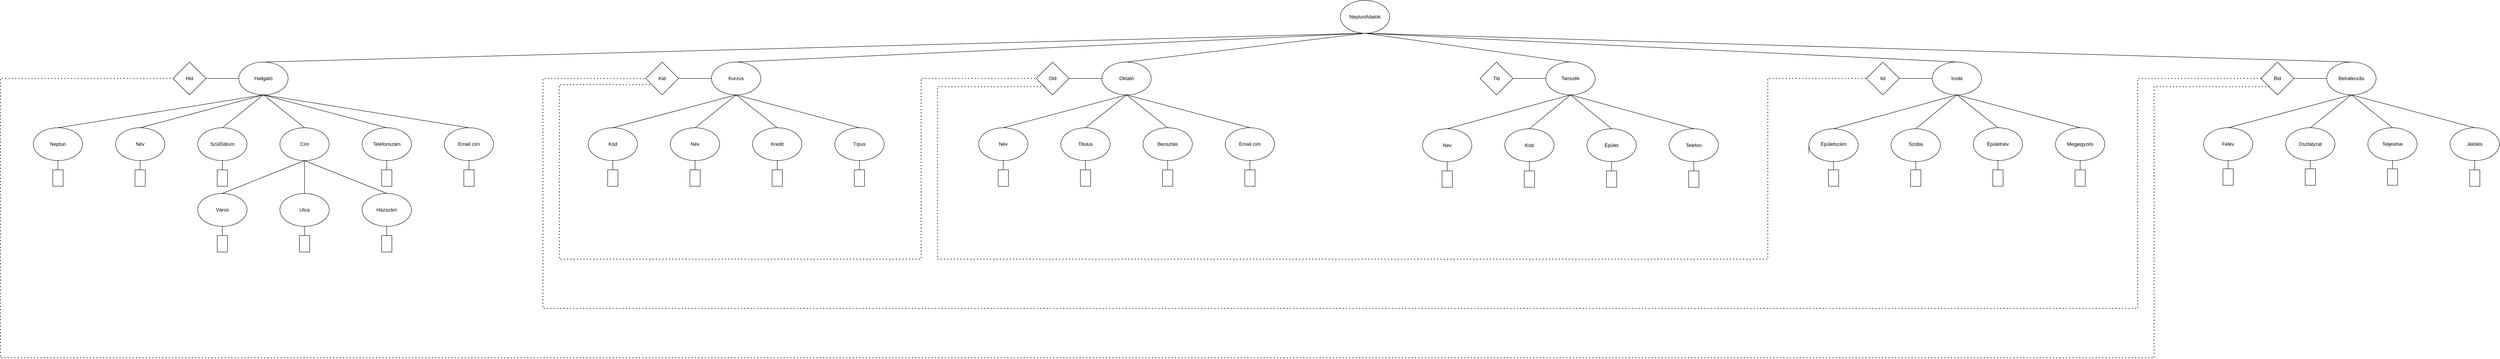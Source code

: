 <mxfile version="28.2.7">
  <diagram name="Page-1" id="n9HkPg0lMmvd1N4SvxGJ">
    <mxGraphModel grid="1" page="1" gridSize="10" guides="1" tooltips="1" connect="1" arrows="1" fold="1" pageScale="1" pageWidth="2336" pageHeight="1654" math="0" shadow="0">
      <root>
        <mxCell id="0" />
        <mxCell id="1" parent="0" />
        <mxCell id="YauAk74HaO36N5RV_OqA-1" value="" style="ellipse;whiteSpace=wrap;html=1;" vertex="1" parent="1">
          <mxGeometry x="660" y="10" width="120" height="80" as="geometry" />
        </mxCell>
        <mxCell id="YauAk74HaO36N5RV_OqA-2" value="NeptunAdatok" style="text;html=1;whiteSpace=wrap;strokeColor=none;fillColor=none;align=center;verticalAlign=middle;rounded=0;" vertex="1" parent="1">
          <mxGeometry x="690" y="35" width="60" height="30" as="geometry" />
        </mxCell>
        <mxCell id="YauAk74HaO36N5RV_OqA-3" value="" style="ellipse;whiteSpace=wrap;html=1;" vertex="1" parent="1">
          <mxGeometry x="-2020" y="160" width="120" height="80" as="geometry" />
        </mxCell>
        <mxCell id="YauAk74HaO36N5RV_OqA-4" value="Hallgató" style="text;html=1;whiteSpace=wrap;strokeColor=none;fillColor=none;align=center;verticalAlign=middle;rounded=0;" vertex="1" parent="1">
          <mxGeometry x="-1990" y="185" width="60" height="30" as="geometry" />
        </mxCell>
        <mxCell id="YauAk74HaO36N5RV_OqA-5" value="" style="ellipse;whiteSpace=wrap;html=1;" vertex="1" parent="1">
          <mxGeometry x="-2120" y="320" width="120" height="80" as="geometry" />
        </mxCell>
        <mxCell id="YauAk74HaO36N5RV_OqA-6" value="" style="ellipse;whiteSpace=wrap;html=1;" vertex="1" parent="1">
          <mxGeometry x="-1920" y="320" width="120" height="80" as="geometry" />
        </mxCell>
        <mxCell id="YauAk74HaO36N5RV_OqA-7" value="" style="ellipse;whiteSpace=wrap;html=1;" vertex="1" parent="1">
          <mxGeometry x="-1720" y="320" width="120" height="80" as="geometry" />
        </mxCell>
        <mxCell id="YauAk74HaO36N5RV_OqA-8" value="" style="ellipse;whiteSpace=wrap;html=1;" vertex="1" parent="1">
          <mxGeometry x="-1520" y="320" width="120" height="80" as="geometry" />
        </mxCell>
        <mxCell id="YauAk74HaO36N5RV_OqA-9" value="" style="ellipse;whiteSpace=wrap;html=1;" vertex="1" parent="1">
          <mxGeometry x="-2320" y="320" width="120" height="80" as="geometry" />
        </mxCell>
        <mxCell id="YauAk74HaO36N5RV_OqA-10" value="" style="ellipse;whiteSpace=wrap;html=1;" vertex="1" parent="1">
          <mxGeometry x="-2520" y="320" width="120" height="80" as="geometry" />
        </mxCell>
        <mxCell id="YauAk74HaO36N5RV_OqA-11" value="" style="rhombus;whiteSpace=wrap;html=1;" vertex="1" parent="1">
          <mxGeometry x="-2180" y="160" width="80" height="80" as="geometry" />
        </mxCell>
        <mxCell id="YauAk74HaO36N5RV_OqA-12" value="Hid" style="text;html=1;whiteSpace=wrap;strokeColor=none;fillColor=none;align=center;verticalAlign=middle;rounded=0;" vertex="1" parent="1">
          <mxGeometry x="-2170" y="185" width="60" height="30" as="geometry" />
        </mxCell>
        <mxCell id="YauAk74HaO36N5RV_OqA-13" value="Neptun" style="text;html=1;whiteSpace=wrap;strokeColor=none;fillColor=none;align=center;verticalAlign=middle;rounded=0;" vertex="1" parent="1">
          <mxGeometry x="-2490" y="345" width="60" height="30" as="geometry" />
        </mxCell>
        <mxCell id="YauAk74HaO36N5RV_OqA-14" value="Név" style="text;html=1;whiteSpace=wrap;strokeColor=none;fillColor=none;align=center;verticalAlign=middle;rounded=0;" vertex="1" parent="1">
          <mxGeometry x="-2290" y="345" width="60" height="30" as="geometry" />
        </mxCell>
        <mxCell id="YauAk74HaO36N5RV_OqA-15" value="SzülDátum" style="text;html=1;whiteSpace=wrap;strokeColor=none;fillColor=none;align=center;verticalAlign=middle;rounded=0;" vertex="1" parent="1">
          <mxGeometry x="-2090" y="345" width="60" height="30" as="geometry" />
        </mxCell>
        <mxCell id="YauAk74HaO36N5RV_OqA-16" value="Cím" style="text;html=1;whiteSpace=wrap;strokeColor=none;fillColor=none;align=center;verticalAlign=middle;rounded=0;" vertex="1" parent="1">
          <mxGeometry x="-1890" y="345" width="60" height="30" as="geometry" />
        </mxCell>
        <mxCell id="YauAk74HaO36N5RV_OqA-17" value="Telefonszám" style="text;html=1;whiteSpace=wrap;strokeColor=none;fillColor=none;align=center;verticalAlign=middle;rounded=0;" vertex="1" parent="1">
          <mxGeometry x="-1690" y="345" width="60" height="30" as="geometry" />
        </mxCell>
        <mxCell id="YauAk74HaO36N5RV_OqA-18" value="Email cím" style="text;html=1;whiteSpace=wrap;strokeColor=none;fillColor=none;align=center;verticalAlign=middle;rounded=0;" vertex="1" parent="1">
          <mxGeometry x="-1490" y="345" width="60" height="30" as="geometry" />
        </mxCell>
        <mxCell id="YauAk74HaO36N5RV_OqA-19" value="" style="endArrow=none;html=1;rounded=0;entryX=0;entryY=0.5;entryDx=0;entryDy=0;exitX=1;exitY=0.5;exitDx=0;exitDy=0;" edge="1" parent="1" source="YauAk74HaO36N5RV_OqA-11" target="YauAk74HaO36N5RV_OqA-3">
          <mxGeometry width="50" height="50" relative="1" as="geometry">
            <mxPoint x="-1910" y="390" as="sourcePoint" />
            <mxPoint x="-1860" y="340" as="targetPoint" />
          </mxGeometry>
        </mxCell>
        <mxCell id="YauAk74HaO36N5RV_OqA-20" value="" style="endArrow=none;html=1;rounded=0;entryX=0.5;entryY=1;entryDx=0;entryDy=0;exitX=0.5;exitY=0;exitDx=0;exitDy=0;" edge="1" parent="1" source="YauAk74HaO36N5RV_OqA-10" target="YauAk74HaO36N5RV_OqA-3">
          <mxGeometry width="50" height="50" relative="1" as="geometry">
            <mxPoint x="-1910" y="390" as="sourcePoint" />
            <mxPoint x="-1860" y="340" as="targetPoint" />
          </mxGeometry>
        </mxCell>
        <mxCell id="YauAk74HaO36N5RV_OqA-21" value="" style="endArrow=none;html=1;rounded=0;entryX=0.5;entryY=1;entryDx=0;entryDy=0;exitX=0.5;exitY=0;exitDx=0;exitDy=0;" edge="1" parent="1" source="YauAk74HaO36N5RV_OqA-9" target="YauAk74HaO36N5RV_OqA-3">
          <mxGeometry width="50" height="50" relative="1" as="geometry">
            <mxPoint x="-1910" y="390" as="sourcePoint" />
            <mxPoint x="-1860" y="340" as="targetPoint" />
          </mxGeometry>
        </mxCell>
        <mxCell id="YauAk74HaO36N5RV_OqA-22" value="" style="endArrow=none;html=1;rounded=0;exitX=0.5;exitY=0;exitDx=0;exitDy=0;" edge="1" parent="1" source="YauAk74HaO36N5RV_OqA-5">
          <mxGeometry width="50" height="50" relative="1" as="geometry">
            <mxPoint x="-1910" y="390" as="sourcePoint" />
            <mxPoint x="-1960" y="240" as="targetPoint" />
          </mxGeometry>
        </mxCell>
        <mxCell id="YauAk74HaO36N5RV_OqA-23" value="" style="endArrow=none;html=1;rounded=0;entryX=0.5;entryY=1;entryDx=0;entryDy=0;exitX=0.5;exitY=0;exitDx=0;exitDy=0;" edge="1" parent="1" source="YauAk74HaO36N5RV_OqA-6" target="YauAk74HaO36N5RV_OqA-3">
          <mxGeometry width="50" height="50" relative="1" as="geometry">
            <mxPoint x="-1910" y="390" as="sourcePoint" />
            <mxPoint x="-1860" y="340" as="targetPoint" />
          </mxGeometry>
        </mxCell>
        <mxCell id="YauAk74HaO36N5RV_OqA-24" value="" style="endArrow=none;html=1;rounded=0;entryX=0.5;entryY=1;entryDx=0;entryDy=0;exitX=0.5;exitY=0;exitDx=0;exitDy=0;" edge="1" parent="1" source="YauAk74HaO36N5RV_OqA-7" target="YauAk74HaO36N5RV_OqA-3">
          <mxGeometry width="50" height="50" relative="1" as="geometry">
            <mxPoint x="-1910" y="390" as="sourcePoint" />
            <mxPoint x="-1860" y="340" as="targetPoint" />
          </mxGeometry>
        </mxCell>
        <mxCell id="YauAk74HaO36N5RV_OqA-25" value="" style="endArrow=none;html=1;rounded=0;entryX=0.5;entryY=1;entryDx=0;entryDy=0;exitX=0.5;exitY=0;exitDx=0;exitDy=0;" edge="1" parent="1" source="YauAk74HaO36N5RV_OqA-8" target="YauAk74HaO36N5RV_OqA-3">
          <mxGeometry width="50" height="50" relative="1" as="geometry">
            <mxPoint x="-1910" y="390" as="sourcePoint" />
            <mxPoint x="-1860" y="340" as="targetPoint" />
          </mxGeometry>
        </mxCell>
        <mxCell id="YauAk74HaO36N5RV_OqA-26" value="" style="ellipse;whiteSpace=wrap;html=1;" vertex="1" parent="1">
          <mxGeometry x="-1920" y="480" width="120" height="80" as="geometry" />
        </mxCell>
        <mxCell id="YauAk74HaO36N5RV_OqA-27" value="" style="ellipse;whiteSpace=wrap;html=1;" vertex="1" parent="1">
          <mxGeometry x="-2120" y="480" width="120" height="80" as="geometry" />
        </mxCell>
        <mxCell id="YauAk74HaO36N5RV_OqA-28" value="" style="ellipse;whiteSpace=wrap;html=1;" vertex="1" parent="1">
          <mxGeometry x="-1720" y="480" width="120" height="80" as="geometry" />
        </mxCell>
        <mxCell id="YauAk74HaO36N5RV_OqA-29" value="Város" style="text;html=1;whiteSpace=wrap;strokeColor=none;fillColor=none;align=center;verticalAlign=middle;rounded=0;" vertex="1" parent="1">
          <mxGeometry x="-2090" y="505" width="60" height="30" as="geometry" />
        </mxCell>
        <mxCell id="YauAk74HaO36N5RV_OqA-30" value="Utca" style="text;html=1;whiteSpace=wrap;strokeColor=none;fillColor=none;align=center;verticalAlign=middle;rounded=0;" vertex="1" parent="1">
          <mxGeometry x="-1890" y="505" width="60" height="30" as="geometry" />
        </mxCell>
        <mxCell id="YauAk74HaO36N5RV_OqA-31" value="Házszám" style="text;html=1;whiteSpace=wrap;strokeColor=none;fillColor=none;align=center;verticalAlign=middle;rounded=0;" vertex="1" parent="1">
          <mxGeometry x="-1690" y="505" width="60" height="30" as="geometry" />
        </mxCell>
        <mxCell id="YauAk74HaO36N5RV_OqA-32" value="" style="endArrow=none;html=1;rounded=0;entryX=0.5;entryY=1;entryDx=0;entryDy=0;exitX=0.5;exitY=0;exitDx=0;exitDy=0;" edge="1" parent="1" source="YauAk74HaO36N5RV_OqA-27" target="YauAk74HaO36N5RV_OqA-6">
          <mxGeometry width="50" height="50" relative="1" as="geometry">
            <mxPoint x="-1910" y="510" as="sourcePoint" />
            <mxPoint x="-1860" y="460" as="targetPoint" />
          </mxGeometry>
        </mxCell>
        <mxCell id="YauAk74HaO36N5RV_OqA-34" value="" style="endArrow=none;html=1;rounded=0;entryX=0.5;entryY=1;entryDx=0;entryDy=0;exitX=0.5;exitY=0;exitDx=0;exitDy=0;" edge="1" parent="1" source="YauAk74HaO36N5RV_OqA-26" target="YauAk74HaO36N5RV_OqA-6">
          <mxGeometry width="50" height="50" relative="1" as="geometry">
            <mxPoint x="-1910" y="510" as="sourcePoint" />
            <mxPoint x="-1860" y="460" as="targetPoint" />
          </mxGeometry>
        </mxCell>
        <mxCell id="YauAk74HaO36N5RV_OqA-35" value="" style="endArrow=none;html=1;rounded=0;entryX=0.5;entryY=1;entryDx=0;entryDy=0;exitX=0.5;exitY=0;exitDx=0;exitDy=0;" edge="1" parent="1" source="YauAk74HaO36N5RV_OqA-28" target="YauAk74HaO36N5RV_OqA-6">
          <mxGeometry width="50" height="50" relative="1" as="geometry">
            <mxPoint x="-1910" y="510" as="sourcePoint" />
            <mxPoint x="-1860" y="460" as="targetPoint" />
          </mxGeometry>
        </mxCell>
        <mxCell id="YauAk74HaO36N5RV_OqA-36" value="" style="ellipse;whiteSpace=wrap;html=1;" vertex="1" parent="1">
          <mxGeometry x="-870" y="160" width="120" height="80" as="geometry" />
        </mxCell>
        <mxCell id="YauAk74HaO36N5RV_OqA-37" value="Kurzus" style="text;html=1;whiteSpace=wrap;strokeColor=none;fillColor=none;align=center;verticalAlign=middle;rounded=0;" vertex="1" parent="1">
          <mxGeometry x="-840" y="185" width="60" height="30" as="geometry" />
        </mxCell>
        <mxCell id="YauAk74HaO36N5RV_OqA-38" value="" style="ellipse;whiteSpace=wrap;html=1;" vertex="1" parent="1">
          <mxGeometry x="-770" y="320" width="120" height="80" as="geometry" />
        </mxCell>
        <mxCell id="YauAk74HaO36N5RV_OqA-39" value="" style="ellipse;whiteSpace=wrap;html=1;" vertex="1" parent="1">
          <mxGeometry x="-970" y="320" width="120" height="80" as="geometry" />
        </mxCell>
        <mxCell id="YauAk74HaO36N5RV_OqA-40" value="" style="ellipse;whiteSpace=wrap;html=1;" vertex="1" parent="1">
          <mxGeometry x="-570" y="320" width="120" height="80" as="geometry" />
        </mxCell>
        <mxCell id="YauAk74HaO36N5RV_OqA-41" value="" style="ellipse;whiteSpace=wrap;html=1;" vertex="1" parent="1">
          <mxGeometry x="-1170" y="320" width="120" height="80" as="geometry" />
        </mxCell>
        <mxCell id="YauAk74HaO36N5RV_OqA-43" value="" style="rhombus;whiteSpace=wrap;html=1;" vertex="1" parent="1">
          <mxGeometry x="-1030" y="160" width="80" height="80" as="geometry" />
        </mxCell>
        <mxCell id="YauAk74HaO36N5RV_OqA-44" value="Kid" style="text;html=1;whiteSpace=wrap;strokeColor=none;fillColor=none;align=center;verticalAlign=middle;rounded=0;" vertex="1" parent="1">
          <mxGeometry x="-1020" y="185" width="60" height="30" as="geometry" />
        </mxCell>
        <mxCell id="YauAk74HaO36N5RV_OqA-45" value="Kód" style="text;html=1;whiteSpace=wrap;strokeColor=none;fillColor=none;align=center;verticalAlign=middle;rounded=0;" vertex="1" parent="1">
          <mxGeometry x="-1140" y="345" width="60" height="30" as="geometry" />
        </mxCell>
        <mxCell id="YauAk74HaO36N5RV_OqA-46" value="Név" style="text;html=1;whiteSpace=wrap;strokeColor=none;fillColor=none;align=center;verticalAlign=middle;rounded=0;" vertex="1" parent="1">
          <mxGeometry x="-940" y="345" width="60" height="30" as="geometry" />
        </mxCell>
        <mxCell id="YauAk74HaO36N5RV_OqA-47" value="Kredit" style="text;html=1;whiteSpace=wrap;strokeColor=none;fillColor=none;align=center;verticalAlign=middle;rounded=0;" vertex="1" parent="1">
          <mxGeometry x="-740" y="345" width="60" height="30" as="geometry" />
        </mxCell>
        <mxCell id="YauAk74HaO36N5RV_OqA-48" value="Típus" style="text;html=1;whiteSpace=wrap;strokeColor=none;fillColor=none;align=center;verticalAlign=middle;rounded=0;" vertex="1" parent="1">
          <mxGeometry x="-540" y="345" width="60" height="30" as="geometry" />
        </mxCell>
        <mxCell id="YauAk74HaO36N5RV_OqA-49" value="" style="endArrow=none;html=1;rounded=0;entryX=0;entryY=0.5;entryDx=0;entryDy=0;exitX=1;exitY=0.5;exitDx=0;exitDy=0;" edge="1" parent="1" source="YauAk74HaO36N5RV_OqA-43" target="YauAk74HaO36N5RV_OqA-36">
          <mxGeometry width="50" height="50" relative="1" as="geometry">
            <mxPoint x="-760" y="510" as="sourcePoint" />
            <mxPoint x="-710" y="460" as="targetPoint" />
          </mxGeometry>
        </mxCell>
        <mxCell id="YauAk74HaO36N5RV_OqA-50" value="" style="endArrow=none;html=1;rounded=0;entryX=0.5;entryY=1;entryDx=0;entryDy=0;exitX=0.5;exitY=0;exitDx=0;exitDy=0;" edge="1" parent="1" source="YauAk74HaO36N5RV_OqA-41" target="YauAk74HaO36N5RV_OqA-36">
          <mxGeometry width="50" height="50" relative="1" as="geometry">
            <mxPoint x="-760" y="510" as="sourcePoint" />
            <mxPoint x="-710" y="460" as="targetPoint" />
          </mxGeometry>
        </mxCell>
        <mxCell id="YauAk74HaO36N5RV_OqA-51" value="" style="endArrow=none;html=1;rounded=0;entryX=0.5;entryY=1;entryDx=0;entryDy=0;exitX=0.5;exitY=0;exitDx=0;exitDy=0;" edge="1" parent="1" source="YauAk74HaO36N5RV_OqA-39" target="YauAk74HaO36N5RV_OqA-36">
          <mxGeometry width="50" height="50" relative="1" as="geometry">
            <mxPoint x="-760" y="510" as="sourcePoint" />
            <mxPoint x="-710" y="460" as="targetPoint" />
          </mxGeometry>
        </mxCell>
        <mxCell id="YauAk74HaO36N5RV_OqA-52" value="" style="endArrow=none;html=1;rounded=0;entryX=0.5;entryY=1;entryDx=0;entryDy=0;exitX=0.5;exitY=0;exitDx=0;exitDy=0;" edge="1" parent="1" source="YauAk74HaO36N5RV_OqA-38" target="YauAk74HaO36N5RV_OqA-36">
          <mxGeometry width="50" height="50" relative="1" as="geometry">
            <mxPoint x="-760" y="510" as="sourcePoint" />
            <mxPoint x="-710" y="460" as="targetPoint" />
          </mxGeometry>
        </mxCell>
        <mxCell id="YauAk74HaO36N5RV_OqA-53" value="" style="endArrow=none;html=1;rounded=0;entryX=0.5;entryY=1;entryDx=0;entryDy=0;exitX=0.5;exitY=0;exitDx=0;exitDy=0;" edge="1" parent="1" source="YauAk74HaO36N5RV_OqA-40" target="YauAk74HaO36N5RV_OqA-36">
          <mxGeometry width="50" height="50" relative="1" as="geometry">
            <mxPoint x="-760" y="510" as="sourcePoint" />
            <mxPoint x="-710" y="460" as="targetPoint" />
          </mxGeometry>
        </mxCell>
        <mxCell id="YauAk74HaO36N5RV_OqA-54" value="" style="ellipse;whiteSpace=wrap;html=1;" vertex="1" parent="1">
          <mxGeometry x="80" y="160" width="120" height="80" as="geometry" />
        </mxCell>
        <mxCell id="YauAk74HaO36N5RV_OqA-55" value="Oktató" style="text;html=1;whiteSpace=wrap;strokeColor=none;fillColor=none;align=center;verticalAlign=middle;rounded=0;" vertex="1" parent="1">
          <mxGeometry x="110" y="185" width="60" height="30" as="geometry" />
        </mxCell>
        <mxCell id="YauAk74HaO36N5RV_OqA-56" value="" style="ellipse;whiteSpace=wrap;html=1;" vertex="1" parent="1">
          <mxGeometry x="-20" y="320" width="120" height="80" as="geometry" />
        </mxCell>
        <mxCell id="YauAk74HaO36N5RV_OqA-57" value="" style="ellipse;whiteSpace=wrap;html=1;" vertex="1" parent="1">
          <mxGeometry x="180" y="320" width="120" height="80" as="geometry" />
        </mxCell>
        <mxCell id="YauAk74HaO36N5RV_OqA-58" value="" style="ellipse;whiteSpace=wrap;html=1;" vertex="1" parent="1">
          <mxGeometry x="-220" y="320" width="120" height="80" as="geometry" />
        </mxCell>
        <mxCell id="YauAk74HaO36N5RV_OqA-59" value="" style="ellipse;whiteSpace=wrap;html=1;" vertex="1" parent="1">
          <mxGeometry x="380" y="320" width="120" height="80" as="geometry" />
        </mxCell>
        <mxCell id="YauAk74HaO36N5RV_OqA-60" value="" style="rhombus;whiteSpace=wrap;html=1;" vertex="1" parent="1">
          <mxGeometry x="-80" y="160" width="80" height="80" as="geometry" />
        </mxCell>
        <mxCell id="YauAk74HaO36N5RV_OqA-61" value="Oid" style="text;html=1;whiteSpace=wrap;strokeColor=none;fillColor=none;align=center;verticalAlign=middle;rounded=0;" vertex="1" parent="1">
          <mxGeometry x="-70" y="185" width="60" height="30" as="geometry" />
        </mxCell>
        <mxCell id="YauAk74HaO36N5RV_OqA-62" value="Név" style="text;html=1;whiteSpace=wrap;strokeColor=none;fillColor=none;align=center;verticalAlign=middle;rounded=0;" vertex="1" parent="1">
          <mxGeometry x="-190" y="345" width="60" height="30" as="geometry" />
        </mxCell>
        <mxCell id="YauAk74HaO36N5RV_OqA-63" value="Titulus" style="text;html=1;whiteSpace=wrap;strokeColor=none;fillColor=none;align=center;verticalAlign=middle;rounded=0;" vertex="1" parent="1">
          <mxGeometry x="10" y="345" width="60" height="30" as="geometry" />
        </mxCell>
        <mxCell id="YauAk74HaO36N5RV_OqA-64" value="Beosztás" style="text;html=1;whiteSpace=wrap;strokeColor=none;fillColor=none;align=center;verticalAlign=middle;rounded=0;" vertex="1" parent="1">
          <mxGeometry x="210" y="345" width="60" height="30" as="geometry" />
        </mxCell>
        <mxCell id="YauAk74HaO36N5RV_OqA-65" value="Email cím" style="text;html=1;whiteSpace=wrap;strokeColor=none;fillColor=none;align=center;verticalAlign=middle;rounded=0;" vertex="1" parent="1">
          <mxGeometry x="410" y="345" width="60" height="30" as="geometry" />
        </mxCell>
        <mxCell id="YauAk74HaO36N5RV_OqA-67" value="" style="endArrow=none;html=1;rounded=0;entryX=0;entryY=0.5;entryDx=0;entryDy=0;exitX=1;exitY=0.5;exitDx=0;exitDy=0;" edge="1" parent="1" source="YauAk74HaO36N5RV_OqA-60" target="YauAk74HaO36N5RV_OqA-54">
          <mxGeometry width="50" height="50" relative="1" as="geometry">
            <mxPoint x="310" y="500" as="sourcePoint" />
            <mxPoint x="360" y="450" as="targetPoint" />
          </mxGeometry>
        </mxCell>
        <mxCell id="YauAk74HaO36N5RV_OqA-68" value="" style="endArrow=none;html=1;rounded=0;entryX=0.5;entryY=1;entryDx=0;entryDy=0;exitX=0.5;exitY=0;exitDx=0;exitDy=0;" edge="1" parent="1" source="YauAk74HaO36N5RV_OqA-58" target="YauAk74HaO36N5RV_OqA-54">
          <mxGeometry width="50" height="50" relative="1" as="geometry">
            <mxPoint x="310" y="500" as="sourcePoint" />
            <mxPoint x="360" y="450" as="targetPoint" />
          </mxGeometry>
        </mxCell>
        <mxCell id="YauAk74HaO36N5RV_OqA-69" value="" style="endArrow=none;html=1;rounded=0;entryX=0.5;entryY=1;entryDx=0;entryDy=0;exitX=0.5;exitY=0;exitDx=0;exitDy=0;" edge="1" parent="1" source="YauAk74HaO36N5RV_OqA-56" target="YauAk74HaO36N5RV_OqA-54">
          <mxGeometry width="50" height="50" relative="1" as="geometry">
            <mxPoint x="310" y="500" as="sourcePoint" />
            <mxPoint x="360" y="450" as="targetPoint" />
          </mxGeometry>
        </mxCell>
        <mxCell id="YauAk74HaO36N5RV_OqA-70" value="" style="endArrow=none;html=1;rounded=0;entryX=0.5;entryY=1;entryDx=0;entryDy=0;exitX=0.5;exitY=0;exitDx=0;exitDy=0;" edge="1" parent="1" source="YauAk74HaO36N5RV_OqA-57" target="YauAk74HaO36N5RV_OqA-54">
          <mxGeometry width="50" height="50" relative="1" as="geometry">
            <mxPoint x="310" y="500" as="sourcePoint" />
            <mxPoint x="360" y="450" as="targetPoint" />
          </mxGeometry>
        </mxCell>
        <mxCell id="YauAk74HaO36N5RV_OqA-71" value="" style="endArrow=none;html=1;rounded=0;exitX=0.5;exitY=0;exitDx=0;exitDy=0;" edge="1" parent="1" source="YauAk74HaO36N5RV_OqA-59">
          <mxGeometry width="50" height="50" relative="1" as="geometry">
            <mxPoint x="310" y="500" as="sourcePoint" />
            <mxPoint x="140" y="240" as="targetPoint" />
          </mxGeometry>
        </mxCell>
        <mxCell id="YauAk74HaO36N5RV_OqA-72" value="" style="rounded=0;whiteSpace=wrap;html=1;rotation=90;" vertex="1" parent="1">
          <mxGeometry x="-1680" y="430" width="40" height="25" as="geometry" />
        </mxCell>
        <mxCell id="YauAk74HaO36N5RV_OqA-73" value="" style="rounded=0;whiteSpace=wrap;html=1;rotation=90;" vertex="1" parent="1">
          <mxGeometry x="-2480" y="430" width="40" height="25" as="geometry" />
        </mxCell>
        <mxCell id="YauAk74HaO36N5RV_OqA-74" value="" style="rounded=0;whiteSpace=wrap;html=1;rotation=90;" vertex="1" parent="1">
          <mxGeometry x="-2280" y="430" width="40" height="25" as="geometry" />
        </mxCell>
        <mxCell id="YauAk74HaO36N5RV_OqA-75" value="" style="rounded=0;whiteSpace=wrap;html=1;rotation=90;" vertex="1" parent="1">
          <mxGeometry x="-2080" y="430" width="40" height="25" as="geometry" />
        </mxCell>
        <mxCell id="YauAk74HaO36N5RV_OqA-76" value="" style="rounded=0;whiteSpace=wrap;html=1;rotation=90;" vertex="1" parent="1">
          <mxGeometry x="-1480" y="430" width="40" height="25" as="geometry" />
        </mxCell>
        <mxCell id="YauAk74HaO36N5RV_OqA-77" value="" style="rounded=0;whiteSpace=wrap;html=1;rotation=90;" vertex="1" parent="1">
          <mxGeometry x="-2080" y="590" width="40" height="25" as="geometry" />
        </mxCell>
        <mxCell id="YauAk74HaO36N5RV_OqA-78" value="" style="rounded=0;whiteSpace=wrap;html=1;rotation=90;" vertex="1" parent="1">
          <mxGeometry x="-1880" y="590" width="40" height="25" as="geometry" />
        </mxCell>
        <mxCell id="YauAk74HaO36N5RV_OqA-79" value="" style="rounded=0;whiteSpace=wrap;html=1;rotation=90;" vertex="1" parent="1">
          <mxGeometry x="-1680" y="590" width="40" height="25" as="geometry" />
        </mxCell>
        <mxCell id="YauAk74HaO36N5RV_OqA-80" value="" style="endArrow=none;html=1;rounded=0;entryX=0.5;entryY=1;entryDx=0;entryDy=0;exitX=0;exitY=0.5;exitDx=0;exitDy=0;" edge="1" parent="1" source="YauAk74HaO36N5RV_OqA-73" target="YauAk74HaO36N5RV_OqA-10">
          <mxGeometry width="50" height="50" relative="1" as="geometry">
            <mxPoint x="-1970" y="580" as="sourcePoint" />
            <mxPoint x="-1920" y="530" as="targetPoint" />
          </mxGeometry>
        </mxCell>
        <mxCell id="YauAk74HaO36N5RV_OqA-81" value="" style="endArrow=none;html=1;rounded=0;entryX=0.5;entryY=1;entryDx=0;entryDy=0;exitX=0;exitY=0.5;exitDx=0;exitDy=0;" edge="1" parent="1" source="YauAk74HaO36N5RV_OqA-74" target="YauAk74HaO36N5RV_OqA-9">
          <mxGeometry width="50" height="50" relative="1" as="geometry">
            <mxPoint x="-1970" y="580" as="sourcePoint" />
            <mxPoint x="-1920" y="530" as="targetPoint" />
          </mxGeometry>
        </mxCell>
        <mxCell id="YauAk74HaO36N5RV_OqA-82" value="" style="endArrow=none;html=1;rounded=0;entryX=0.5;entryY=1;entryDx=0;entryDy=0;exitX=0;exitY=0.5;exitDx=0;exitDy=0;" edge="1" parent="1" source="YauAk74HaO36N5RV_OqA-75" target="YauAk74HaO36N5RV_OqA-5">
          <mxGeometry width="50" height="50" relative="1" as="geometry">
            <mxPoint x="-1970" y="580" as="sourcePoint" />
            <mxPoint x="-1920" y="530" as="targetPoint" />
          </mxGeometry>
        </mxCell>
        <mxCell id="YauAk74HaO36N5RV_OqA-83" value="" style="endArrow=none;html=1;rounded=0;entryX=0.5;entryY=1;entryDx=0;entryDy=0;exitX=0;exitY=0.5;exitDx=0;exitDy=0;" edge="1" parent="1" source="YauAk74HaO36N5RV_OqA-77" target="YauAk74HaO36N5RV_OqA-27">
          <mxGeometry width="50" height="50" relative="1" as="geometry">
            <mxPoint x="-1970" y="580" as="sourcePoint" />
            <mxPoint x="-1920" y="530" as="targetPoint" />
          </mxGeometry>
        </mxCell>
        <mxCell id="YauAk74HaO36N5RV_OqA-84" value="" style="endArrow=none;html=1;rounded=0;entryX=0.5;entryY=1;entryDx=0;entryDy=0;exitX=0;exitY=0.5;exitDx=0;exitDy=0;" edge="1" parent="1" source="YauAk74HaO36N5RV_OqA-78" target="YauAk74HaO36N5RV_OqA-26">
          <mxGeometry width="50" height="50" relative="1" as="geometry">
            <mxPoint x="-1970" y="580" as="sourcePoint" />
            <mxPoint x="-1920" y="530" as="targetPoint" />
          </mxGeometry>
        </mxCell>
        <mxCell id="YauAk74HaO36N5RV_OqA-85" value="" style="endArrow=none;html=1;rounded=0;entryX=0.5;entryY=1;entryDx=0;entryDy=0;exitX=0;exitY=0.5;exitDx=0;exitDy=0;" edge="1" parent="1" source="YauAk74HaO36N5RV_OqA-79" target="YauAk74HaO36N5RV_OqA-28">
          <mxGeometry width="50" height="50" relative="1" as="geometry">
            <mxPoint x="-1970" y="580" as="sourcePoint" />
            <mxPoint x="-1920" y="530" as="targetPoint" />
          </mxGeometry>
        </mxCell>
        <mxCell id="YauAk74HaO36N5RV_OqA-86" value="" style="endArrow=none;html=1;rounded=0;entryX=0.5;entryY=1;entryDx=0;entryDy=0;exitX=0;exitY=0.5;exitDx=0;exitDy=0;" edge="1" parent="1" source="YauAk74HaO36N5RV_OqA-72" target="YauAk74HaO36N5RV_OqA-7">
          <mxGeometry width="50" height="50" relative="1" as="geometry">
            <mxPoint x="-1970" y="580" as="sourcePoint" />
            <mxPoint x="-1920" y="530" as="targetPoint" />
          </mxGeometry>
        </mxCell>
        <mxCell id="YauAk74HaO36N5RV_OqA-87" value="" style="endArrow=none;html=1;rounded=0;entryX=0.5;entryY=1;entryDx=0;entryDy=0;exitX=0;exitY=0.5;exitDx=0;exitDy=0;" edge="1" parent="1" source="YauAk74HaO36N5RV_OqA-76" target="YauAk74HaO36N5RV_OqA-8">
          <mxGeometry width="50" height="50" relative="1" as="geometry">
            <mxPoint x="-1970" y="580" as="sourcePoint" />
            <mxPoint x="-1920" y="530" as="targetPoint" />
          </mxGeometry>
        </mxCell>
        <mxCell id="YauAk74HaO36N5RV_OqA-88" value="" style="rounded=0;whiteSpace=wrap;html=1;rotation=90;" vertex="1" parent="1">
          <mxGeometry x="-1130" y="430" width="40" height="25" as="geometry" />
        </mxCell>
        <mxCell id="YauAk74HaO36N5RV_OqA-89" value="" style="rounded=0;whiteSpace=wrap;html=1;rotation=90;" vertex="1" parent="1">
          <mxGeometry x="-930" y="430" width="40" height="25" as="geometry" />
        </mxCell>
        <mxCell id="YauAk74HaO36N5RV_OqA-90" value="" style="rounded=0;whiteSpace=wrap;html=1;rotation=90;" vertex="1" parent="1">
          <mxGeometry x="-730" y="430" width="40" height="25" as="geometry" />
        </mxCell>
        <mxCell id="YauAk74HaO36N5RV_OqA-91" value="" style="rounded=0;whiteSpace=wrap;html=1;rotation=90;" vertex="1" parent="1">
          <mxGeometry x="-530" y="430" width="40" height="25" as="geometry" />
        </mxCell>
        <mxCell id="YauAk74HaO36N5RV_OqA-92" value="" style="endArrow=none;html=1;rounded=0;entryX=0.5;entryY=1;entryDx=0;entryDy=0;exitX=0;exitY=0.5;exitDx=0;exitDy=0;" edge="1" parent="1" source="YauAk74HaO36N5RV_OqA-88" target="YauAk74HaO36N5RV_OqA-41">
          <mxGeometry width="50" height="50" relative="1" as="geometry">
            <mxPoint x="-930" y="580" as="sourcePoint" />
            <mxPoint x="-880" y="530" as="targetPoint" />
          </mxGeometry>
        </mxCell>
        <mxCell id="YauAk74HaO36N5RV_OqA-93" value="" style="endArrow=none;html=1;rounded=0;entryX=0.5;entryY=1;entryDx=0;entryDy=0;exitX=0;exitY=0.5;exitDx=0;exitDy=0;" edge="1" parent="1" source="YauAk74HaO36N5RV_OqA-89" target="YauAk74HaO36N5RV_OqA-39">
          <mxGeometry width="50" height="50" relative="1" as="geometry">
            <mxPoint x="-930" y="580" as="sourcePoint" />
            <mxPoint x="-880" y="530" as="targetPoint" />
          </mxGeometry>
        </mxCell>
        <mxCell id="YauAk74HaO36N5RV_OqA-94" value="" style="endArrow=none;html=1;rounded=0;entryX=0.5;entryY=1;entryDx=0;entryDy=0;exitX=0;exitY=0.5;exitDx=0;exitDy=0;" edge="1" parent="1" source="YauAk74HaO36N5RV_OqA-90" target="YauAk74HaO36N5RV_OqA-38">
          <mxGeometry width="50" height="50" relative="1" as="geometry">
            <mxPoint x="-930" y="580" as="sourcePoint" />
            <mxPoint x="-880" y="530" as="targetPoint" />
          </mxGeometry>
        </mxCell>
        <mxCell id="YauAk74HaO36N5RV_OqA-95" value="" style="endArrow=none;html=1;rounded=0;entryX=0.5;entryY=1;entryDx=0;entryDy=0;exitX=0;exitY=0.5;exitDx=0;exitDy=0;" edge="1" parent="1" source="YauAk74HaO36N5RV_OqA-91" target="YauAk74HaO36N5RV_OqA-40">
          <mxGeometry width="50" height="50" relative="1" as="geometry">
            <mxPoint x="-930" y="580" as="sourcePoint" />
            <mxPoint x="-880" y="530" as="targetPoint" />
          </mxGeometry>
        </mxCell>
        <mxCell id="YauAk74HaO36N5RV_OqA-96" value="" style="rounded=0;whiteSpace=wrap;html=1;rotation=90;" vertex="1" parent="1">
          <mxGeometry x="-180" y="430" width="40" height="25" as="geometry" />
        </mxCell>
        <mxCell id="YauAk74HaO36N5RV_OqA-97" value="" style="rounded=0;whiteSpace=wrap;html=1;rotation=90;" vertex="1" parent="1">
          <mxGeometry x="20" y="430" width="40" height="25" as="geometry" />
        </mxCell>
        <mxCell id="YauAk74HaO36N5RV_OqA-98" value="" style="rounded=0;whiteSpace=wrap;html=1;rotation=90;" vertex="1" parent="1">
          <mxGeometry x="220" y="430" width="40" height="25" as="geometry" />
        </mxCell>
        <mxCell id="YauAk74HaO36N5RV_OqA-99" value="" style="rounded=0;whiteSpace=wrap;html=1;rotation=90;" vertex="1" parent="1">
          <mxGeometry x="420" y="430" width="40" height="25" as="geometry" />
        </mxCell>
        <mxCell id="YauAk74HaO36N5RV_OqA-100" value="" style="endArrow=none;html=1;rounded=0;entryX=0.5;entryY=1;entryDx=0;entryDy=0;exitX=0;exitY=0.5;exitDx=0;exitDy=0;" edge="1" parent="1" source="YauAk74HaO36N5RV_OqA-96" target="YauAk74HaO36N5RV_OqA-58">
          <mxGeometry width="50" height="50" relative="1" as="geometry">
            <mxPoint x="330" y="430" as="sourcePoint" />
            <mxPoint x="380" y="380" as="targetPoint" />
          </mxGeometry>
        </mxCell>
        <mxCell id="YauAk74HaO36N5RV_OqA-101" value="" style="endArrow=none;html=1;rounded=0;entryX=0.5;entryY=1;entryDx=0;entryDy=0;exitX=0;exitY=0.5;exitDx=0;exitDy=0;" edge="1" parent="1" source="YauAk74HaO36N5RV_OqA-97" target="YauAk74HaO36N5RV_OqA-56">
          <mxGeometry width="50" height="50" relative="1" as="geometry">
            <mxPoint x="330" y="430" as="sourcePoint" />
            <mxPoint x="380" y="380" as="targetPoint" />
          </mxGeometry>
        </mxCell>
        <mxCell id="YauAk74HaO36N5RV_OqA-102" value="" style="endArrow=none;html=1;rounded=0;entryX=0.5;entryY=1;entryDx=0;entryDy=0;exitX=0;exitY=0.5;exitDx=0;exitDy=0;" edge="1" parent="1" source="YauAk74HaO36N5RV_OqA-98" target="YauAk74HaO36N5RV_OqA-57">
          <mxGeometry width="50" height="50" relative="1" as="geometry">
            <mxPoint x="330" y="430" as="sourcePoint" />
            <mxPoint x="380" y="380" as="targetPoint" />
          </mxGeometry>
        </mxCell>
        <mxCell id="YauAk74HaO36N5RV_OqA-103" value="" style="endArrow=none;html=1;rounded=0;entryX=0.5;entryY=1;entryDx=0;entryDy=0;exitX=0;exitY=0.5;exitDx=0;exitDy=0;" edge="1" parent="1" source="YauAk74HaO36N5RV_OqA-99" target="YauAk74HaO36N5RV_OqA-59">
          <mxGeometry width="50" height="50" relative="1" as="geometry">
            <mxPoint x="330" y="430" as="sourcePoint" />
            <mxPoint x="380" y="380" as="targetPoint" />
          </mxGeometry>
        </mxCell>
        <mxCell id="YauAk74HaO36N5RV_OqA-104" value="" style="ellipse;whiteSpace=wrap;html=1;" vertex="1" parent="1">
          <mxGeometry x="1160" y="160" width="120" height="80" as="geometry" />
        </mxCell>
        <mxCell id="YauAk74HaO36N5RV_OqA-105" value="Tanszék" style="text;html=1;whiteSpace=wrap;strokeColor=none;fillColor=none;align=center;verticalAlign=middle;rounded=0;" vertex="1" parent="1">
          <mxGeometry x="1190" y="185" width="60" height="30" as="geometry" />
        </mxCell>
        <mxCell id="YauAk74HaO36N5RV_OqA-106" value="" style="ellipse;whiteSpace=wrap;html=1;" vertex="1" parent="1">
          <mxGeometry x="1060" y="322.5" width="120" height="80" as="geometry" />
        </mxCell>
        <mxCell id="YauAk74HaO36N5RV_OqA-107" value="" style="ellipse;whiteSpace=wrap;html=1;" vertex="1" parent="1">
          <mxGeometry x="1260" y="322.5" width="120" height="80" as="geometry" />
        </mxCell>
        <mxCell id="YauAk74HaO36N5RV_OqA-108" value="" style="ellipse;whiteSpace=wrap;html=1;" vertex="1" parent="1">
          <mxGeometry x="1460" y="322.5" width="120" height="80" as="geometry" />
        </mxCell>
        <mxCell id="YauAk74HaO36N5RV_OqA-109" value="" style="ellipse;whiteSpace=wrap;html=1;" vertex="1" parent="1">
          <mxGeometry x="860" y="322.5" width="120" height="80" as="geometry" />
        </mxCell>
        <mxCell id="YauAk74HaO36N5RV_OqA-110" value="" style="rhombus;whiteSpace=wrap;html=1;" vertex="1" parent="1">
          <mxGeometry x="1000" y="160" width="80" height="80" as="geometry" />
        </mxCell>
        <mxCell id="YauAk74HaO36N5RV_OqA-111" value="Tid" style="text;html=1;whiteSpace=wrap;strokeColor=none;fillColor=none;align=center;verticalAlign=middle;rounded=0;" vertex="1" parent="1">
          <mxGeometry x="1010" y="185" width="60" height="30" as="geometry" />
        </mxCell>
        <mxCell id="YauAk74HaO36N5RV_OqA-112" value="Név" style="text;html=1;whiteSpace=wrap;strokeColor=none;fillColor=none;align=center;verticalAlign=middle;rounded=0;" vertex="1" parent="1">
          <mxGeometry x="890" y="347.5" width="60" height="30" as="geometry" />
        </mxCell>
        <mxCell id="YauAk74HaO36N5RV_OqA-113" value="Kód" style="text;html=1;whiteSpace=wrap;strokeColor=none;fillColor=none;align=center;verticalAlign=middle;rounded=0;" vertex="1" parent="1">
          <mxGeometry x="1090" y="347.5" width="60" height="30" as="geometry" />
        </mxCell>
        <mxCell id="YauAk74HaO36N5RV_OqA-114" value="Épület" style="text;html=1;whiteSpace=wrap;strokeColor=none;fillColor=none;align=center;verticalAlign=middle;rounded=0;" vertex="1" parent="1">
          <mxGeometry x="1290" y="347.5" width="60" height="30" as="geometry" />
        </mxCell>
        <mxCell id="YauAk74HaO36N5RV_OqA-115" value="Telefon&lt;span style=&quot;color: rgba(0, 0, 0, 0); font-family: monospace; font-size: 0px; text-align: start; text-wrap-mode: nowrap;&quot;&gt;%3CmxGraphModel%3E%3Croot%3E%3CmxCell%20id%3D%220%22%2F%3E%3CmxCell%20id%3D%221%22%20parent%3D%220%22%2F%3E%3CmxCell%20id%3D%222%22%20value%3D%22%22%20style%3D%22rounded%3D0%3BwhiteSpace%3Dwrap%3Bhtml%3D1%3Brotation%3D90%3B%22%20vertex%3D%221%22%20parent%3D%221%22%3E%3CmxGeometry%20x%3D%22560%22%20y%3D%22430%22%20width%3D%2240%22%20height%3D%2225%22%20as%3D%22geometry%22%2F%3E%3C%2FmxCell%3E%3C%2Froot%3E%3C%2FmxGraphModel%3E&lt;/span&gt;" style="text;html=1;whiteSpace=wrap;strokeColor=none;fillColor=none;align=center;verticalAlign=middle;rounded=0;" vertex="1" parent="1">
          <mxGeometry x="1490" y="347.5" width="60" height="30" as="geometry" />
        </mxCell>
        <mxCell id="YauAk74HaO36N5RV_OqA-116" value="" style="rounded=0;whiteSpace=wrap;html=1;rotation=90;" vertex="1" parent="1">
          <mxGeometry x="900" y="432.5" width="40" height="25" as="geometry" />
        </mxCell>
        <mxCell id="YauAk74HaO36N5RV_OqA-117" value="" style="rounded=0;whiteSpace=wrap;html=1;rotation=90;" vertex="1" parent="1">
          <mxGeometry x="1100" y="432.5" width="40" height="25" as="geometry" />
        </mxCell>
        <mxCell id="YauAk74HaO36N5RV_OqA-118" value="" style="rounded=0;whiteSpace=wrap;html=1;rotation=90;" vertex="1" parent="1">
          <mxGeometry x="1300" y="432.5" width="40" height="25" as="geometry" />
        </mxCell>
        <mxCell id="YauAk74HaO36N5RV_OqA-119" value="" style="rounded=0;whiteSpace=wrap;html=1;rotation=90;" vertex="1" parent="1">
          <mxGeometry x="1500" y="432.5" width="40" height="25" as="geometry" />
        </mxCell>
        <mxCell id="YauAk74HaO36N5RV_OqA-120" value="" style="endArrow=none;html=1;rounded=0;entryX=0;entryY=0.5;entryDx=0;entryDy=0;exitX=1;exitY=0.5;exitDx=0;exitDy=0;" edge="1" parent="1" source="YauAk74HaO36N5RV_OqA-110" target="YauAk74HaO36N5RV_OqA-104">
          <mxGeometry width="50" height="50" relative="1" as="geometry">
            <mxPoint x="1370" y="460" as="sourcePoint" />
            <mxPoint x="1420" y="410" as="targetPoint" />
          </mxGeometry>
        </mxCell>
        <mxCell id="YauAk74HaO36N5RV_OqA-121" value="" style="endArrow=none;html=1;rounded=0;entryX=0.5;entryY=1;entryDx=0;entryDy=0;exitX=0.5;exitY=0;exitDx=0;exitDy=0;" edge="1" parent="1" source="YauAk74HaO36N5RV_OqA-109" target="YauAk74HaO36N5RV_OqA-104">
          <mxGeometry width="50" height="50" relative="1" as="geometry">
            <mxPoint x="1370" y="460" as="sourcePoint" />
            <mxPoint x="1420" y="410" as="targetPoint" />
          </mxGeometry>
        </mxCell>
        <mxCell id="YauAk74HaO36N5RV_OqA-122" value="" style="endArrow=none;html=1;rounded=0;exitX=0.5;exitY=0;exitDx=0;exitDy=0;" edge="1" parent="1" source="YauAk74HaO36N5RV_OqA-106">
          <mxGeometry width="50" height="50" relative="1" as="geometry">
            <mxPoint x="1370" y="460" as="sourcePoint" />
            <mxPoint x="1220" y="240" as="targetPoint" />
          </mxGeometry>
        </mxCell>
        <mxCell id="YauAk74HaO36N5RV_OqA-123" value="" style="endArrow=none;html=1;rounded=0;exitX=0.5;exitY=0;exitDx=0;exitDy=0;" edge="1" parent="1" source="YauAk74HaO36N5RV_OqA-107">
          <mxGeometry width="50" height="50" relative="1" as="geometry">
            <mxPoint x="1370" y="460" as="sourcePoint" />
            <mxPoint x="1220" y="240" as="targetPoint" />
          </mxGeometry>
        </mxCell>
        <mxCell id="YauAk74HaO36N5RV_OqA-124" value="" style="endArrow=none;html=1;rounded=0;exitX=0.5;exitY=0;exitDx=0;exitDy=0;" edge="1" parent="1" source="YauAk74HaO36N5RV_OqA-108">
          <mxGeometry width="50" height="50" relative="1" as="geometry">
            <mxPoint x="1450" y="225" as="sourcePoint" />
            <mxPoint x="1220" y="240" as="targetPoint" />
          </mxGeometry>
        </mxCell>
        <mxCell id="YauAk74HaO36N5RV_OqA-125" value="" style="endArrow=none;html=1;rounded=0;entryX=0.5;entryY=1;entryDx=0;entryDy=0;exitX=0;exitY=0.5;exitDx=0;exitDy=0;" edge="1" parent="1">
          <mxGeometry width="50" height="50" relative="1" as="geometry">
            <mxPoint x="1800.0" y="382.5" as="sourcePoint" />
            <mxPoint x="1800.0" y="360" as="targetPoint" />
          </mxGeometry>
        </mxCell>
        <mxCell id="YauAk74HaO36N5RV_OqA-126" value="" style="endArrow=none;html=1;rounded=0;entryX=0.5;entryY=1;entryDx=0;entryDy=0;exitX=0;exitY=0.5;exitDx=0;exitDy=0;" edge="1" parent="1" source="YauAk74HaO36N5RV_OqA-118" target="YauAk74HaO36N5RV_OqA-107">
          <mxGeometry width="50" height="50" relative="1" as="geometry">
            <mxPoint x="1370" y="502.5" as="sourcePoint" />
            <mxPoint x="1420" y="452.5" as="targetPoint" />
          </mxGeometry>
        </mxCell>
        <mxCell id="YauAk74HaO36N5RV_OqA-127" value="" style="endArrow=none;html=1;rounded=0;entryX=0.5;entryY=1;entryDx=0;entryDy=0;exitX=0;exitY=0.5;exitDx=0;exitDy=0;" edge="1" parent="1" source="YauAk74HaO36N5RV_OqA-117" target="YauAk74HaO36N5RV_OqA-106">
          <mxGeometry width="50" height="50" relative="1" as="geometry">
            <mxPoint x="1370" y="502.5" as="sourcePoint" />
            <mxPoint x="1420" y="452.5" as="targetPoint" />
          </mxGeometry>
        </mxCell>
        <mxCell id="YauAk74HaO36N5RV_OqA-128" value="" style="endArrow=none;html=1;rounded=0;entryX=0.5;entryY=1;entryDx=0;entryDy=0;exitX=0;exitY=0.5;exitDx=0;exitDy=0;" edge="1" parent="1" source="YauAk74HaO36N5RV_OqA-116" target="YauAk74HaO36N5RV_OqA-109">
          <mxGeometry width="50" height="50" relative="1" as="geometry">
            <mxPoint x="1370" y="502.5" as="sourcePoint" />
            <mxPoint x="1420" y="452.5" as="targetPoint" />
          </mxGeometry>
        </mxCell>
        <mxCell id="YauAk74HaO36N5RV_OqA-129" value="" style="ellipse;whiteSpace=wrap;html=1;" vertex="1" parent="1">
          <mxGeometry x="2100" y="160" width="120" height="80" as="geometry" />
        </mxCell>
        <mxCell id="YauAk74HaO36N5RV_OqA-131" value="Iroda" style="text;html=1;whiteSpace=wrap;strokeColor=none;fillColor=none;align=center;verticalAlign=middle;rounded=0;" vertex="1" parent="1">
          <mxGeometry x="2130" y="185" width="60" height="30" as="geometry" />
        </mxCell>
        <mxCell id="YauAk74HaO36N5RV_OqA-132" value="" style="ellipse;whiteSpace=wrap;html=1;" vertex="1" parent="1">
          <mxGeometry x="2000" y="322.5" width="120" height="80" as="geometry" />
        </mxCell>
        <mxCell id="YauAk74HaO36N5RV_OqA-133" value="" style="ellipse;whiteSpace=wrap;html=1;" vertex="1" parent="1">
          <mxGeometry x="2200" y="320" width="120" height="80" as="geometry" />
        </mxCell>
        <mxCell id="YauAk74HaO36N5RV_OqA-134" value="" style="ellipse;whiteSpace=wrap;html=1;" vertex="1" parent="1">
          <mxGeometry x="1800" y="322.5" width="120" height="80" as="geometry" />
        </mxCell>
        <mxCell id="YauAk74HaO36N5RV_OqA-135" value="" style="ellipse;whiteSpace=wrap;html=1;" vertex="1" parent="1">
          <mxGeometry x="2400" y="320" width="120" height="80" as="geometry" />
        </mxCell>
        <mxCell id="YauAk74HaO36N5RV_OqA-136" value="" style="rhombus;whiteSpace=wrap;html=1;" vertex="1" parent="1">
          <mxGeometry x="1940" y="160" width="80" height="80" as="geometry" />
        </mxCell>
        <mxCell id="YauAk74HaO36N5RV_OqA-137" value="Iid" style="text;html=1;whiteSpace=wrap;strokeColor=none;fillColor=none;align=center;verticalAlign=middle;rounded=0;" vertex="1" parent="1">
          <mxGeometry x="1950" y="185" width="60" height="30" as="geometry" />
        </mxCell>
        <mxCell id="YauAk74HaO36N5RV_OqA-138" value="Épületszám" style="text;html=1;whiteSpace=wrap;strokeColor=none;fillColor=none;align=center;verticalAlign=middle;rounded=0;" vertex="1" parent="1">
          <mxGeometry x="1830" y="345" width="60" height="30" as="geometry" />
        </mxCell>
        <mxCell id="YauAk74HaO36N5RV_OqA-139" value="Szoba" style="text;html=1;whiteSpace=wrap;strokeColor=none;fillColor=none;align=center;verticalAlign=middle;rounded=0;" vertex="1" parent="1">
          <mxGeometry x="2030" y="345" width="60" height="30" as="geometry" />
        </mxCell>
        <mxCell id="YauAk74HaO36N5RV_OqA-140" value="Épületnév" style="text;html=1;whiteSpace=wrap;strokeColor=none;fillColor=none;align=center;verticalAlign=middle;rounded=0;" vertex="1" parent="1">
          <mxGeometry x="2230" y="345" width="60" height="30" as="geometry" />
        </mxCell>
        <mxCell id="YauAk74HaO36N5RV_OqA-141" value="Megjegyzés" style="text;html=1;whiteSpace=wrap;strokeColor=none;fillColor=none;align=center;verticalAlign=middle;rounded=0;" vertex="1" parent="1">
          <mxGeometry x="2430" y="345" width="60" height="30" as="geometry" />
        </mxCell>
        <mxCell id="YauAk74HaO36N5RV_OqA-142" value="" style="rounded=0;whiteSpace=wrap;html=1;rotation=90;" vertex="1" parent="1">
          <mxGeometry x="1840" y="430" width="40" height="25" as="geometry" />
        </mxCell>
        <mxCell id="YauAk74HaO36N5RV_OqA-143" value="" style="rounded=0;whiteSpace=wrap;html=1;rotation=90;" vertex="1" parent="1">
          <mxGeometry x="2040" y="430" width="40" height="25" as="geometry" />
        </mxCell>
        <mxCell id="YauAk74HaO36N5RV_OqA-144" value="" style="rounded=0;whiteSpace=wrap;html=1;rotation=90;" vertex="1" parent="1">
          <mxGeometry x="2240" y="430" width="40" height="25" as="geometry" />
        </mxCell>
        <mxCell id="YauAk74HaO36N5RV_OqA-145" value="" style="rounded=0;whiteSpace=wrap;html=1;rotation=90;" vertex="1" parent="1">
          <mxGeometry x="2440" y="430" width="40" height="25" as="geometry" />
        </mxCell>
        <mxCell id="YauAk74HaO36N5RV_OqA-146" value="" style="endArrow=none;html=1;rounded=0;entryX=0;entryY=0.5;entryDx=0;entryDy=0;exitX=1;exitY=0.5;exitDx=0;exitDy=0;" edge="1" parent="1" source="YauAk74HaO36N5RV_OqA-136" target="YauAk74HaO36N5RV_OqA-129">
          <mxGeometry width="50" height="50" relative="1" as="geometry">
            <mxPoint x="2380" y="420" as="sourcePoint" />
            <mxPoint x="2430" y="370" as="targetPoint" />
          </mxGeometry>
        </mxCell>
        <mxCell id="YauAk74HaO36N5RV_OqA-147" value="" style="endArrow=none;html=1;rounded=0;entryX=0.5;entryY=1;entryDx=0;entryDy=0;exitX=0.5;exitY=0;exitDx=0;exitDy=0;" edge="1" parent="1" source="YauAk74HaO36N5RV_OqA-134" target="YauAk74HaO36N5RV_OqA-129">
          <mxGeometry width="50" height="50" relative="1" as="geometry">
            <mxPoint x="2380" y="420" as="sourcePoint" />
            <mxPoint x="2430" y="370" as="targetPoint" />
          </mxGeometry>
        </mxCell>
        <mxCell id="YauAk74HaO36N5RV_OqA-149" value="" style="endArrow=none;html=1;rounded=0;exitX=0.5;exitY=0;exitDx=0;exitDy=0;" edge="1" parent="1" source="YauAk74HaO36N5RV_OqA-132">
          <mxGeometry width="50" height="50" relative="1" as="geometry">
            <mxPoint x="2380" y="420" as="sourcePoint" />
            <mxPoint x="2160" y="240" as="targetPoint" />
          </mxGeometry>
        </mxCell>
        <mxCell id="YauAk74HaO36N5RV_OqA-150" value="" style="endArrow=none;html=1;rounded=0;entryX=0.5;entryY=1;entryDx=0;entryDy=0;exitX=0.5;exitY=0;exitDx=0;exitDy=0;" edge="1" parent="1" source="YauAk74HaO36N5RV_OqA-133" target="YauAk74HaO36N5RV_OqA-129">
          <mxGeometry width="50" height="50" relative="1" as="geometry">
            <mxPoint x="2380" y="420" as="sourcePoint" />
            <mxPoint x="2430" y="370" as="targetPoint" />
          </mxGeometry>
        </mxCell>
        <mxCell id="YauAk74HaO36N5RV_OqA-151" value="" style="endArrow=none;html=1;rounded=0;entryX=0.5;entryY=1;entryDx=0;entryDy=0;exitX=0.5;exitY=0;exitDx=0;exitDy=0;" edge="1" parent="1" source="YauAk74HaO36N5RV_OqA-135" target="YauAk74HaO36N5RV_OqA-129">
          <mxGeometry width="50" height="50" relative="1" as="geometry">
            <mxPoint x="2380" y="420" as="sourcePoint" />
            <mxPoint x="2430" y="370" as="targetPoint" />
          </mxGeometry>
        </mxCell>
        <mxCell id="YauAk74HaO36N5RV_OqA-152" value="" style="endArrow=none;html=1;rounded=0;entryX=0.5;entryY=1;entryDx=0;entryDy=0;exitX=0;exitY=0.5;exitDx=0;exitDy=0;" edge="1" parent="1" source="YauAk74HaO36N5RV_OqA-142" target="YauAk74HaO36N5RV_OqA-134">
          <mxGeometry width="50" height="50" relative="1" as="geometry">
            <mxPoint x="2380" y="420" as="sourcePoint" />
            <mxPoint x="2430" y="370" as="targetPoint" />
          </mxGeometry>
        </mxCell>
        <mxCell id="YauAk74HaO36N5RV_OqA-153" value="" style="endArrow=none;html=1;rounded=0;entryX=0.5;entryY=1;entryDx=0;entryDy=0;exitX=0;exitY=0.5;exitDx=0;exitDy=0;" edge="1" parent="1" source="YauAk74HaO36N5RV_OqA-143" target="YauAk74HaO36N5RV_OqA-132">
          <mxGeometry width="50" height="50" relative="1" as="geometry">
            <mxPoint x="2380" y="420" as="sourcePoint" />
            <mxPoint x="2430" y="370" as="targetPoint" />
          </mxGeometry>
        </mxCell>
        <mxCell id="YauAk74HaO36N5RV_OqA-154" value="" style="endArrow=none;html=1;rounded=0;entryX=0.5;entryY=1;entryDx=0;entryDy=0;exitX=0;exitY=0.5;exitDx=0;exitDy=0;" edge="1" parent="1" source="YauAk74HaO36N5RV_OqA-144" target="YauAk74HaO36N5RV_OqA-133">
          <mxGeometry width="50" height="50" relative="1" as="geometry">
            <mxPoint x="2380" y="420" as="sourcePoint" />
            <mxPoint x="2430" y="370" as="targetPoint" />
          </mxGeometry>
        </mxCell>
        <mxCell id="YauAk74HaO36N5RV_OqA-155" value="" style="endArrow=none;html=1;rounded=0;entryX=0.5;entryY=1;entryDx=0;entryDy=0;exitX=0;exitY=0.5;exitDx=0;exitDy=0;" edge="1" parent="1" source="YauAk74HaO36N5RV_OqA-145" target="YauAk74HaO36N5RV_OqA-135">
          <mxGeometry width="50" height="50" relative="1" as="geometry">
            <mxPoint x="2380" y="420" as="sourcePoint" />
            <mxPoint x="2430" y="370" as="targetPoint" />
          </mxGeometry>
        </mxCell>
        <mxCell id="YauAk74HaO36N5RV_OqA-156" value="" style="ellipse;whiteSpace=wrap;html=1;" vertex="1" parent="1">
          <mxGeometry x="3060" y="160" width="120" height="80" as="geometry" />
        </mxCell>
        <mxCell id="YauAk74HaO36N5RV_OqA-157" value="Beiratkozás" style="text;html=1;whiteSpace=wrap;strokeColor=none;fillColor=none;align=center;verticalAlign=middle;rounded=0;" vertex="1" parent="1">
          <mxGeometry x="3090" y="185" width="60" height="30" as="geometry" />
        </mxCell>
        <mxCell id="YauAk74HaO36N5RV_OqA-158" value="" style="rhombus;whiteSpace=wrap;html=1;" vertex="1" parent="1">
          <mxGeometry x="2900" y="160" width="80" height="80" as="geometry" />
        </mxCell>
        <mxCell id="YauAk74HaO36N5RV_OqA-159" value="" style="ellipse;whiteSpace=wrap;html=1;" vertex="1" parent="1">
          <mxGeometry x="2960" y="320" width="120" height="80" as="geometry" />
        </mxCell>
        <mxCell id="YauAk74HaO36N5RV_OqA-160" value="" style="ellipse;whiteSpace=wrap;html=1;" vertex="1" parent="1">
          <mxGeometry x="3160" y="320" width="120" height="80" as="geometry" />
        </mxCell>
        <mxCell id="YauAk74HaO36N5RV_OqA-162" value="" style="ellipse;whiteSpace=wrap;html=1;" vertex="1" parent="1">
          <mxGeometry x="2760" y="320" width="120" height="80" as="geometry" />
        </mxCell>
        <mxCell id="YauAk74HaO36N5RV_OqA-163" value="" style="ellipse;whiteSpace=wrap;html=1;" vertex="1" parent="1">
          <mxGeometry x="3360" y="320" width="120" height="80" as="geometry" />
        </mxCell>
        <mxCell id="YauAk74HaO36N5RV_OqA-164" value="Bid" style="text;html=1;whiteSpace=wrap;strokeColor=none;fillColor=none;align=center;verticalAlign=middle;rounded=0;" vertex="1" parent="1">
          <mxGeometry x="2910" y="185" width="60" height="30" as="geometry" />
        </mxCell>
        <mxCell id="YauAk74HaO36N5RV_OqA-165" value="Félév" style="text;html=1;whiteSpace=wrap;strokeColor=none;fillColor=none;align=center;verticalAlign=middle;rounded=0;" vertex="1" parent="1">
          <mxGeometry x="2790" y="345" width="60" height="30" as="geometry" />
        </mxCell>
        <mxCell id="YauAk74HaO36N5RV_OqA-166" value="Osztályzat" style="text;html=1;whiteSpace=wrap;strokeColor=none;fillColor=none;align=center;verticalAlign=middle;rounded=0;" vertex="1" parent="1">
          <mxGeometry x="2990" y="345" width="60" height="30" as="geometry" />
        </mxCell>
        <mxCell id="YauAk74HaO36N5RV_OqA-167" value="Teljesítve" style="text;html=1;whiteSpace=wrap;strokeColor=none;fillColor=none;align=center;verticalAlign=middle;rounded=0;" vertex="1" parent="1">
          <mxGeometry x="3190" y="345" width="60" height="30" as="geometry" />
        </mxCell>
        <mxCell id="YauAk74HaO36N5RV_OqA-168" value="Jelölés" style="text;html=1;whiteSpace=wrap;strokeColor=none;fillColor=none;align=center;verticalAlign=middle;rounded=0;" vertex="1" parent="1">
          <mxGeometry x="3390" y="345" width="60" height="30" as="geometry" />
        </mxCell>
        <mxCell id="YauAk74HaO36N5RV_OqA-169" value="" style="rounded=0;whiteSpace=wrap;html=1;rotation=90;" vertex="1" parent="1">
          <mxGeometry x="2800" y="427.5" width="40" height="25" as="geometry" />
        </mxCell>
        <mxCell id="YauAk74HaO36N5RV_OqA-170" value="" style="rounded=0;whiteSpace=wrap;html=1;rotation=90;" vertex="1" parent="1">
          <mxGeometry x="3000" y="427.5" width="40" height="25" as="geometry" />
        </mxCell>
        <mxCell id="YauAk74HaO36N5RV_OqA-171" value="" style="rounded=0;whiteSpace=wrap;html=1;rotation=90;" vertex="1" parent="1">
          <mxGeometry x="3200" y="427.5" width="40" height="25" as="geometry" />
        </mxCell>
        <mxCell id="YauAk74HaO36N5RV_OqA-172" value="" style="rounded=0;whiteSpace=wrap;html=1;rotation=90;" vertex="1" parent="1">
          <mxGeometry x="3400" y="430" width="40" height="25" as="geometry" />
        </mxCell>
        <mxCell id="YauAk74HaO36N5RV_OqA-173" value="" style="endArrow=none;html=1;rounded=0;entryX=0;entryY=0.5;entryDx=0;entryDy=0;exitX=1;exitY=0.5;exitDx=0;exitDy=0;" edge="1" parent="1" source="YauAk74HaO36N5RV_OqA-158" target="YauAk74HaO36N5RV_OqA-156">
          <mxGeometry width="50" height="50" relative="1" as="geometry">
            <mxPoint x="3290" y="570" as="sourcePoint" />
            <mxPoint x="3340" y="520" as="targetPoint" />
          </mxGeometry>
        </mxCell>
        <mxCell id="YauAk74HaO36N5RV_OqA-174" value="" style="endArrow=none;html=1;rounded=0;entryX=0.5;entryY=1;entryDx=0;entryDy=0;exitX=0.5;exitY=0;exitDx=0;exitDy=0;" edge="1" parent="1" source="YauAk74HaO36N5RV_OqA-162" target="YauAk74HaO36N5RV_OqA-156">
          <mxGeometry width="50" height="50" relative="1" as="geometry">
            <mxPoint x="3290" y="570" as="sourcePoint" />
            <mxPoint x="3340" y="520" as="targetPoint" />
          </mxGeometry>
        </mxCell>
        <mxCell id="YauAk74HaO36N5RV_OqA-175" value="" style="endArrow=none;html=1;rounded=0;entryX=0.5;entryY=1;entryDx=0;entryDy=0;exitX=0.5;exitY=0;exitDx=0;exitDy=0;" edge="1" parent="1" source="YauAk74HaO36N5RV_OqA-159" target="YauAk74HaO36N5RV_OqA-156">
          <mxGeometry width="50" height="50" relative="1" as="geometry">
            <mxPoint x="3290" y="570" as="sourcePoint" />
            <mxPoint x="3340" y="520" as="targetPoint" />
          </mxGeometry>
        </mxCell>
        <mxCell id="YauAk74HaO36N5RV_OqA-176" value="" style="endArrow=none;html=1;rounded=0;exitX=0.5;exitY=0;exitDx=0;exitDy=0;" edge="1" parent="1" source="YauAk74HaO36N5RV_OqA-160">
          <mxGeometry width="50" height="50" relative="1" as="geometry">
            <mxPoint x="3290" y="570" as="sourcePoint" />
            <mxPoint x="3120" y="240" as="targetPoint" />
          </mxGeometry>
        </mxCell>
        <mxCell id="YauAk74HaO36N5RV_OqA-177" value="" style="endArrow=none;html=1;rounded=0;entryX=0.5;entryY=1;entryDx=0;entryDy=0;exitX=0.5;exitY=0;exitDx=0;exitDy=0;" edge="1" parent="1" source="YauAk74HaO36N5RV_OqA-163" target="YauAk74HaO36N5RV_OqA-156">
          <mxGeometry width="50" height="50" relative="1" as="geometry">
            <mxPoint x="3290" y="570" as="sourcePoint" />
            <mxPoint x="3340" y="520" as="targetPoint" />
          </mxGeometry>
        </mxCell>
        <mxCell id="YauAk74HaO36N5RV_OqA-178" value="" style="endArrow=none;html=1;rounded=0;entryX=0.5;entryY=1;entryDx=0;entryDy=0;exitX=0;exitY=0.5;exitDx=0;exitDy=0;" edge="1" parent="1" source="YauAk74HaO36N5RV_OqA-169" target="YauAk74HaO36N5RV_OqA-162">
          <mxGeometry width="50" height="50" relative="1" as="geometry">
            <mxPoint x="3290" y="570" as="sourcePoint" />
            <mxPoint x="3340" y="520" as="targetPoint" />
          </mxGeometry>
        </mxCell>
        <mxCell id="YauAk74HaO36N5RV_OqA-179" value="" style="endArrow=none;html=1;rounded=0;entryX=0.5;entryY=1;entryDx=0;entryDy=0;exitX=0;exitY=0.5;exitDx=0;exitDy=0;" edge="1" parent="1" source="YauAk74HaO36N5RV_OqA-170" target="YauAk74HaO36N5RV_OqA-159">
          <mxGeometry width="50" height="50" relative="1" as="geometry">
            <mxPoint x="3290" y="570" as="sourcePoint" />
            <mxPoint x="3340" y="520" as="targetPoint" />
          </mxGeometry>
        </mxCell>
        <mxCell id="YauAk74HaO36N5RV_OqA-180" value="" style="endArrow=none;html=1;rounded=0;entryX=0.5;entryY=1;entryDx=0;entryDy=0;exitX=0;exitY=0.5;exitDx=0;exitDy=0;" edge="1" parent="1" source="YauAk74HaO36N5RV_OqA-171" target="YauAk74HaO36N5RV_OqA-160">
          <mxGeometry width="50" height="50" relative="1" as="geometry">
            <mxPoint x="3290" y="570" as="sourcePoint" />
            <mxPoint x="3340" y="520" as="targetPoint" />
          </mxGeometry>
        </mxCell>
        <mxCell id="YauAk74HaO36N5RV_OqA-181" value="" style="endArrow=none;html=1;rounded=0;entryX=0.5;entryY=1;entryDx=0;entryDy=0;exitX=0;exitY=0.5;exitDx=0;exitDy=0;" edge="1" parent="1" source="YauAk74HaO36N5RV_OqA-172" target="YauAk74HaO36N5RV_OqA-163">
          <mxGeometry width="50" height="50" relative="1" as="geometry">
            <mxPoint x="3290" y="570" as="sourcePoint" />
            <mxPoint x="3340" y="520" as="targetPoint" />
          </mxGeometry>
        </mxCell>
        <mxCell id="YauAk74HaO36N5RV_OqA-182" value="" style="endArrow=none;html=1;rounded=0;entryX=0.5;entryY=1;entryDx=0;entryDy=0;exitX=0;exitY=0.5;exitDx=0;exitDy=0;" edge="1" parent="1" source="YauAk74HaO36N5RV_OqA-119" target="YauAk74HaO36N5RV_OqA-108">
          <mxGeometry width="50" height="50" relative="1" as="geometry">
            <mxPoint x="1560" y="672.5" as="sourcePoint" />
            <mxPoint x="1610" y="622.5" as="targetPoint" />
          </mxGeometry>
        </mxCell>
        <mxCell id="YauAk74HaO36N5RV_OqA-183" value="" style="endArrow=none;html=1;rounded=0;exitX=0.5;exitY=0;exitDx=0;exitDy=0;entryX=0.5;entryY=1;entryDx=0;entryDy=0;" edge="1" parent="1" source="YauAk74HaO36N5RV_OqA-3" target="YauAk74HaO36N5RV_OqA-1">
          <mxGeometry width="50" height="50" relative="1" as="geometry">
            <mxPoint x="-1360" y="810" as="sourcePoint" />
            <mxPoint x="-1310" y="760" as="targetPoint" />
          </mxGeometry>
        </mxCell>
        <mxCell id="YauAk74HaO36N5RV_OqA-184" value="" style="endArrow=none;html=1;rounded=0;entryX=0.5;entryY=0;entryDx=0;entryDy=0;" edge="1" parent="1" target="YauAk74HaO36N5RV_OqA-36">
          <mxGeometry width="50" height="50" relative="1" as="geometry">
            <mxPoint x="720" y="90" as="sourcePoint" />
            <mxPoint x="-520" y="760" as="targetPoint" />
          </mxGeometry>
        </mxCell>
        <mxCell id="YauAk74HaO36N5RV_OqA-185" value="" style="endArrow=none;html=1;rounded=0;entryX=0.5;entryY=0;entryDx=0;entryDy=0;exitX=0.5;exitY=1;exitDx=0;exitDy=0;" edge="1" parent="1" source="YauAk74HaO36N5RV_OqA-1" target="YauAk74HaO36N5RV_OqA-54">
          <mxGeometry width="50" height="50" relative="1" as="geometry">
            <mxPoint x="-570" y="810" as="sourcePoint" />
            <mxPoint x="-520" y="760" as="targetPoint" />
          </mxGeometry>
        </mxCell>
        <mxCell id="YauAk74HaO36N5RV_OqA-186" value="" style="endArrow=none;html=1;rounded=0;entryX=0.5;entryY=1;entryDx=0;entryDy=0;exitX=0.5;exitY=0;exitDx=0;exitDy=0;" edge="1" parent="1" source="YauAk74HaO36N5RV_OqA-104" target="YauAk74HaO36N5RV_OqA-1">
          <mxGeometry width="50" height="50" relative="1" as="geometry">
            <mxPoint x="1280" y="810" as="sourcePoint" />
            <mxPoint x="1330" y="760" as="targetPoint" />
          </mxGeometry>
        </mxCell>
        <mxCell id="YauAk74HaO36N5RV_OqA-187" value="" style="endArrow=none;html=1;rounded=0;exitX=0.5;exitY=0;exitDx=0;exitDy=0;" edge="1" parent="1" source="YauAk74HaO36N5RV_OqA-129">
          <mxGeometry width="50" height="50" relative="1" as="geometry">
            <mxPoint x="1280" y="810" as="sourcePoint" />
            <mxPoint x="720" y="90" as="targetPoint" />
          </mxGeometry>
        </mxCell>
        <mxCell id="YauAk74HaO36N5RV_OqA-188" value="" style="endArrow=none;html=1;rounded=0;exitX=0.5;exitY=0;exitDx=0;exitDy=0;" edge="1" parent="1" source="YauAk74HaO36N5RV_OqA-156">
          <mxGeometry width="50" height="50" relative="1" as="geometry">
            <mxPoint x="1280" y="810" as="sourcePoint" />
            <mxPoint x="720" y="90" as="targetPoint" />
          </mxGeometry>
        </mxCell>
        <mxCell id="YauAk74HaO36N5RV_OqA-189" value="" style="endArrow=none;dashed=1;html=1;dashPattern=1 3;strokeWidth=2;rounded=0;entryX=0;entryY=0.5;entryDx=0;entryDy=0;exitX=0;exitY=1;exitDx=0;exitDy=0;" edge="1" parent="1" source="YauAk74HaO36N5RV_OqA-44" target="YauAk74HaO36N5RV_OqA-60">
          <mxGeometry width="50" height="50" relative="1" as="geometry">
            <mxPoint x="-500" y="240" as="sourcePoint" />
            <mxPoint x="-330" y="580" as="targetPoint" />
            <Array as="points">
              <mxPoint x="-1240" y="215" />
              <mxPoint x="-1240" y="640" />
              <mxPoint x="-360" y="640" />
              <mxPoint x="-360" y="200" />
            </Array>
          </mxGeometry>
        </mxCell>
        <mxCell id="YauAk74HaO36N5RV_OqA-190" value="" style="endArrow=none;dashed=1;html=1;dashPattern=1 3;strokeWidth=2;rounded=0;entryX=0;entryY=0.5;entryDx=0;entryDy=0;exitX=0;exitY=1;exitDx=0;exitDy=0;" edge="1" parent="1" source="YauAk74HaO36N5RV_OqA-60" target="YauAk74HaO36N5RV_OqA-136">
          <mxGeometry width="50" height="50" relative="1" as="geometry">
            <mxPoint x="680" y="200" as="sourcePoint" />
            <mxPoint x="1130" y="580" as="targetPoint" />
            <Array as="points">
              <mxPoint x="-280" y="220" />
              <mxPoint x="-320" y="220" />
              <mxPoint x="-320" y="640" />
              <mxPoint x="1700" y="640" />
              <mxPoint x="1700" y="200" />
            </Array>
          </mxGeometry>
        </mxCell>
        <mxCell id="YauAk74HaO36N5RV_OqA-191" value="" style="endArrow=none;dashed=1;html=1;dashPattern=1 3;strokeWidth=2;rounded=0;entryX=0;entryY=0.5;entryDx=0;entryDy=0;exitX=0;exitY=0.5;exitDx=0;exitDy=0;" edge="1" parent="1" source="YauAk74HaO36N5RV_OqA-158" target="YauAk74HaO36N5RV_OqA-43">
          <mxGeometry width="50" height="50" relative="1" as="geometry">
            <mxPoint x="-1660" y="610" as="sourcePoint" />
            <mxPoint x="-1610" y="560" as="targetPoint" />
            <Array as="points">
              <mxPoint x="2600" y="200" />
              <mxPoint x="2600" y="760" />
              <mxPoint x="-1280" y="760" />
              <mxPoint x="-1280" y="200" />
            </Array>
          </mxGeometry>
        </mxCell>
        <mxCell id="YauAk74HaO36N5RV_OqA-192" value="" style="endArrow=none;dashed=1;html=1;dashPattern=1 3;strokeWidth=2;rounded=0;entryX=0;entryY=0.5;entryDx=0;entryDy=0;exitX=0;exitY=1;exitDx=0;exitDy=0;" edge="1" parent="1" source="YauAk74HaO36N5RV_OqA-158" target="YauAk74HaO36N5RV_OqA-11">
          <mxGeometry width="50" height="50" relative="1" as="geometry">
            <mxPoint x="-2230" y="580" as="sourcePoint" />
            <mxPoint x="-2180" y="530" as="targetPoint" />
            <Array as="points">
              <mxPoint x="2640" y="220" />
              <mxPoint x="2640" y="880" />
              <mxPoint x="-2600" y="880" />
              <mxPoint x="-2600" y="200" />
            </Array>
          </mxGeometry>
        </mxCell>
      </root>
    </mxGraphModel>
  </diagram>
</mxfile>
